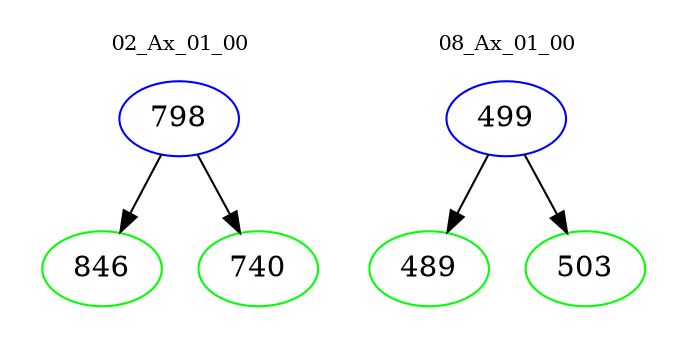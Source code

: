 digraph{
subgraph cluster_0 {
color = white
label = "02_Ax_01_00";
fontsize=10;
T0_798 [label="798", color="blue"]
T0_798 -> T0_846 [color="black"]
T0_846 [label="846", color="green"]
T0_798 -> T0_740 [color="black"]
T0_740 [label="740", color="green"]
}
subgraph cluster_1 {
color = white
label = "08_Ax_01_00";
fontsize=10;
T1_499 [label="499", color="blue"]
T1_499 -> T1_489 [color="black"]
T1_489 [label="489", color="green"]
T1_499 -> T1_503 [color="black"]
T1_503 [label="503", color="green"]
}
}

